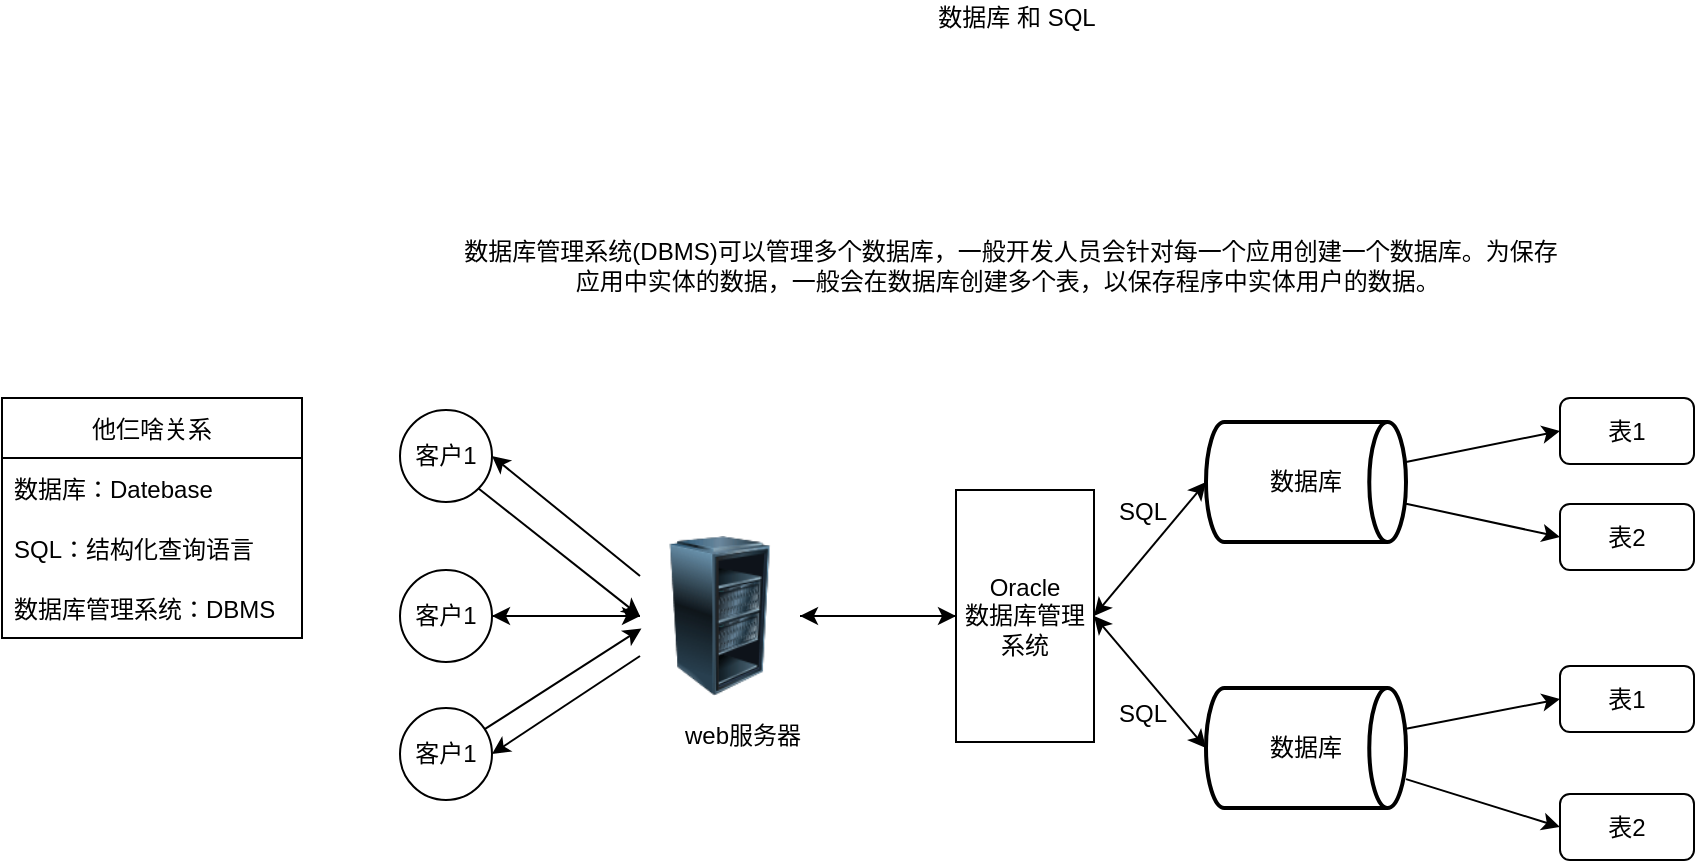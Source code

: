 <mxfile version="15.5.4" type="embed"><diagram id="MS3gSWRfo7CBr7CDkreL" name="数据库和SQL"><mxGraphModel dx="2000" dy="976" grid="0" gridSize="10" guides="1" tooltips="1" connect="1" arrows="1" fold="1" page="0" pageScale="1" pageWidth="1169" pageHeight="827" background="none" math="0" shadow="0"><root><mxCell id="0"/><mxCell id="1" parent="0"/><mxCell id="83" value="他仨啥关系" style="swimlane;fontStyle=0;childLayout=stackLayout;horizontal=1;startSize=30;horizontalStack=0;resizeParent=1;resizeParentMax=0;resizeLast=0;collapsible=1;marginBottom=0;" parent="1" vertex="1"><mxGeometry x="-1178" y="-43" width="150" height="120" as="geometry"><mxRectangle x="-1178" y="-43" width="76" height="29" as="alternateBounds"/></mxGeometry></mxCell><mxCell id="84" value="数据库：Datebase" style="text;strokeColor=none;fillColor=none;align=left;verticalAlign=middle;spacingLeft=4;spacingRight=4;overflow=hidden;points=[[0,0.5],[1,0.5]];portConstraint=eastwest;rotatable=0;" parent="83" vertex="1"><mxGeometry y="30" width="150" height="30" as="geometry"/></mxCell><mxCell id="85" value="SQL：结构化查询语言" style="text;strokeColor=none;fillColor=none;align=left;verticalAlign=middle;spacingLeft=4;spacingRight=4;overflow=hidden;points=[[0,0.5],[1,0.5]];portConstraint=eastwest;rotatable=0;" parent="83" vertex="1"><mxGeometry y="60" width="150" height="30" as="geometry"/></mxCell><mxCell id="86" value="数据库管理系统：DBMS" style="text;strokeColor=none;fillColor=none;align=left;verticalAlign=middle;spacingLeft=4;spacingRight=4;overflow=hidden;points=[[0,0.5],[1,0.5]];portConstraint=eastwest;rotatable=0;" parent="83" vertex="1"><mxGeometry y="90" width="150" height="30" as="geometry"/></mxCell><mxCell id="95" style="edgeStyle=none;html=1;exitX=1;exitY=1;exitDx=0;exitDy=0;entryX=0;entryY=0.5;entryDx=0;entryDy=0;" parent="1" source="87" target="94" edge="1"><mxGeometry relative="1" as="geometry"/></mxCell><mxCell id="87" value="客户1" style="ellipse;whiteSpace=wrap;html=1;aspect=fixed;" parent="1" vertex="1"><mxGeometry x="-979" y="-37" width="46" height="46" as="geometry"/></mxCell><mxCell id="96" value="" style="edgeStyle=none;html=1;" parent="1" source="88" target="94" edge="1"><mxGeometry relative="1" as="geometry"/></mxCell><mxCell id="88" value="客户1" style="ellipse;whiteSpace=wrap;html=1;aspect=fixed;" parent="1" vertex="1"><mxGeometry x="-979" y="43" width="46" height="46" as="geometry"/></mxCell><mxCell id="97" style="edgeStyle=none;html=1;entryX=0.009;entryY=0.578;entryDx=0;entryDy=0;entryPerimeter=0;" parent="1" source="89" target="94" edge="1"><mxGeometry relative="1" as="geometry"/></mxCell><mxCell id="89" value="客户1" style="ellipse;whiteSpace=wrap;html=1;aspect=fixed;" parent="1" vertex="1"><mxGeometry x="-979" y="112" width="46" height="46" as="geometry"/></mxCell><mxCell id="99" value="" style="edgeStyle=none;html=1;" parent="1" source="94" target="88" edge="1"><mxGeometry relative="1" as="geometry"/></mxCell><mxCell id="102" style="edgeStyle=none;html=1;exitX=0;exitY=0.25;exitDx=0;exitDy=0;entryX=1;entryY=0.5;entryDx=0;entryDy=0;" parent="1" source="94" target="87" edge="1"><mxGeometry relative="1" as="geometry"><mxPoint x="-915" y="-21" as="targetPoint"/></mxGeometry></mxCell><mxCell id="104" style="edgeStyle=none;html=1;exitX=0;exitY=0.75;exitDx=0;exitDy=0;entryX=1;entryY=0.5;entryDx=0;entryDy=0;" parent="1" source="94" target="89" edge="1"><mxGeometry relative="1" as="geometry"/></mxCell><mxCell id="108" style="edgeStyle=none;html=1;" parent="1" source="94" target="106" edge="1"><mxGeometry relative="1" as="geometry"/></mxCell><mxCell id="94" value="" style="image;html=1;image=img/lib/clip_art/computers/Server_Rack_Partial_128x128.png" parent="1" vertex="1"><mxGeometry x="-859" y="26" width="80" height="80" as="geometry"/></mxCell><mxCell id="98" value="web服务器" style="text;html=1;align=center;verticalAlign=middle;resizable=0;points=[];autosize=1;strokeColor=none;fillColor=none;" parent="1" vertex="1"><mxGeometry x="-842" y="117" width="68" height="18" as="geometry"/></mxCell><mxCell id="109" style="edgeStyle=none;html=1;" parent="1" source="106" target="94" edge="1"><mxGeometry relative="1" as="geometry"/></mxCell><mxCell id="137" value="数据库管理系统(DBMS)可以管理多个数据库，一般开发人员会针对每一个应用创建一个数据库。为保存&lt;br/&gt;应用中实体的数据，一般会在数据库创建多个表，以保存程序中实体用户的数据。&amp;nbsp;" style="text;html=1;align=center;verticalAlign=middle;resizable=0;points=[];autosize=1;strokeColor=none;fillColor=none;" parent="1" vertex="1"><mxGeometry x="-953" y="-125" width="557" height="32" as="geometry"/></mxCell><mxCell id="138" value="" style="group" parent="1" vertex="1" connectable="0"><mxGeometry x="-701" y="-43" width="369" height="231" as="geometry"/></mxCell><mxCell id="106" value="Oracle&lt;br&gt;数据库管理系统" style="rounded=0;whiteSpace=wrap;html=1;" parent="138" vertex="1"><mxGeometry y="46" width="69" height="126" as="geometry"/></mxCell><mxCell id="110" value="数据库" style="strokeWidth=2;html=1;shape=mxgraph.flowchart.direct_data;whiteSpace=wrap;" parent="138" vertex="1"><mxGeometry x="125" y="12" width="100" height="60" as="geometry"/></mxCell><mxCell id="111" value="数据库" style="strokeWidth=2;html=1;shape=mxgraph.flowchart.direct_data;whiteSpace=wrap;" parent="138" vertex="1"><mxGeometry x="125" y="145" width="100" height="60" as="geometry"/></mxCell><mxCell id="121" value="" style="endArrow=classic;startArrow=classic;html=1;entryX=0;entryY=0.5;entryDx=0;entryDy=0;entryPerimeter=0;exitX=1;exitY=0.5;exitDx=0;exitDy=0;" parent="138" source="106" target="110" edge="1"><mxGeometry width="50" height="50" relative="1" as="geometry"><mxPoint x="4" y="300" as="sourcePoint"/><mxPoint x="54" y="250" as="targetPoint"/></mxGeometry></mxCell><mxCell id="124" value="" style="endArrow=classic;startArrow=classic;html=1;entryX=0;entryY=0.5;entryDx=0;entryDy=0;entryPerimeter=0;exitX=1;exitY=0.5;exitDx=0;exitDy=0;" parent="138" source="106" target="111" edge="1"><mxGeometry width="50" height="50" relative="1" as="geometry"><mxPoint x="64" y="308" as="sourcePoint"/><mxPoint x="114" y="258" as="targetPoint"/></mxGeometry></mxCell><mxCell id="125" value="SQL" style="text;html=1;align=center;verticalAlign=middle;resizable=0;points=[];autosize=1;strokeColor=none;fillColor=none;" parent="138" vertex="1"><mxGeometry x="76" y="48" width="34" height="18" as="geometry"/></mxCell><mxCell id="126" value="SQL" style="text;html=1;align=center;verticalAlign=middle;resizable=0;points=[];autosize=1;strokeColor=none;fillColor=none;" parent="138" vertex="1"><mxGeometry x="76" y="149" width="34" height="18" as="geometry"/></mxCell><mxCell id="127" value="表1" style="rounded=1;whiteSpace=wrap;html=1;" parent="138" vertex="1"><mxGeometry x="302" width="67" height="33" as="geometry"/></mxCell><mxCell id="134" style="edgeStyle=none;html=1;entryX=0;entryY=0.5;entryDx=0;entryDy=0;" parent="138" source="110" target="127" edge="1"><mxGeometry relative="1" as="geometry"/></mxCell><mxCell id="128" value="&lt;span&gt;表2&lt;/span&gt;" style="rounded=1;whiteSpace=wrap;html=1;" parent="138" vertex="1"><mxGeometry x="302" y="53" width="67" height="33" as="geometry"/></mxCell><mxCell id="132" style="edgeStyle=none;html=1;entryX=0;entryY=0.5;entryDx=0;entryDy=0;" parent="138" source="110" target="128" edge="1"><mxGeometry relative="1" as="geometry"/></mxCell><mxCell id="129" value="&lt;span&gt;表1&lt;/span&gt;" style="rounded=1;whiteSpace=wrap;html=1;" parent="138" vertex="1"><mxGeometry x="302" y="134" width="67" height="33" as="geometry"/></mxCell><mxCell id="130" value="&lt;span&gt;表2&lt;/span&gt;" style="rounded=1;whiteSpace=wrap;html=1;" parent="138" vertex="1"><mxGeometry x="302" y="198" width="67" height="33" as="geometry"/></mxCell><mxCell id="135" style="edgeStyle=none;html=1;entryX=0;entryY=0.5;entryDx=0;entryDy=0;" parent="138" source="111" target="129" edge="1"><mxGeometry relative="1" as="geometry"/></mxCell><mxCell id="136" style="edgeStyle=none;html=1;entryX=0;entryY=0.5;entryDx=0;entryDy=0;" parent="138" source="111" target="130" edge="1"><mxGeometry relative="1" as="geometry"/></mxCell><mxCell id="139" value="数据库 和 SQL" style="text;html=1;align=center;verticalAlign=middle;resizable=0;points=[];autosize=1;strokeColor=none;fillColor=none;" parent="1" vertex="1"><mxGeometry x="-716" y="-242" width="89" height="18" as="geometry"/></mxCell></root></mxGraphModel></diagram></mxfile>